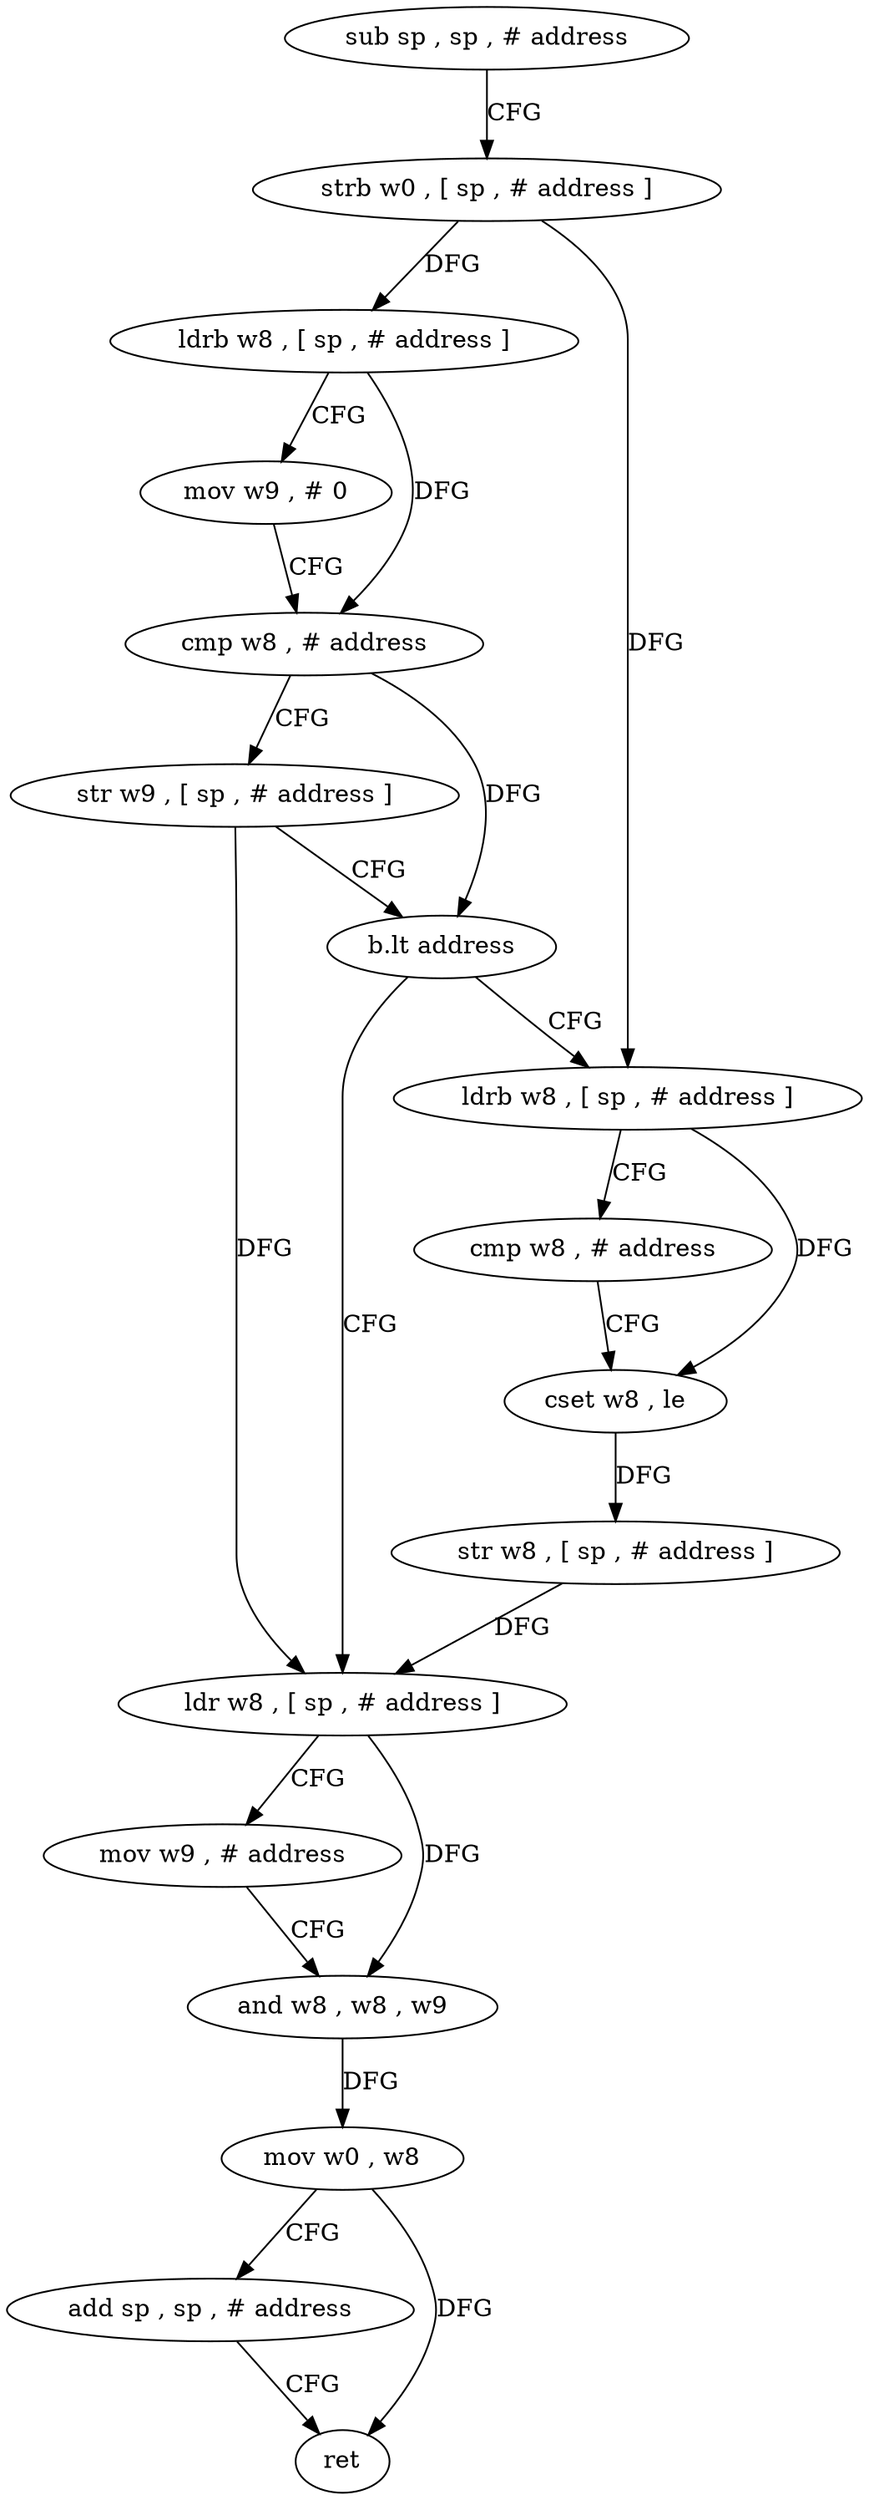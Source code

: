 digraph "func" {
"4256488" [label = "sub sp , sp , # address" ]
"4256492" [label = "strb w0 , [ sp , # address ]" ]
"4256496" [label = "ldrb w8 , [ sp , # address ]" ]
"4256500" [label = "mov w9 , # 0" ]
"4256504" [label = "cmp w8 , # address" ]
"4256508" [label = "str w9 , [ sp , # address ]" ]
"4256512" [label = "b.lt address" ]
"4256532" [label = "ldr w8 , [ sp , # address ]" ]
"4256516" [label = "ldrb w8 , [ sp , # address ]" ]
"4256536" [label = "mov w9 , # address" ]
"4256540" [label = "and w8 , w8 , w9" ]
"4256544" [label = "mov w0 , w8" ]
"4256548" [label = "add sp , sp , # address" ]
"4256552" [label = "ret" ]
"4256520" [label = "cmp w8 , # address" ]
"4256524" [label = "cset w8 , le" ]
"4256528" [label = "str w8 , [ sp , # address ]" ]
"4256488" -> "4256492" [ label = "CFG" ]
"4256492" -> "4256496" [ label = "DFG" ]
"4256492" -> "4256516" [ label = "DFG" ]
"4256496" -> "4256500" [ label = "CFG" ]
"4256496" -> "4256504" [ label = "DFG" ]
"4256500" -> "4256504" [ label = "CFG" ]
"4256504" -> "4256508" [ label = "CFG" ]
"4256504" -> "4256512" [ label = "DFG" ]
"4256508" -> "4256512" [ label = "CFG" ]
"4256508" -> "4256532" [ label = "DFG" ]
"4256512" -> "4256532" [ label = "CFG" ]
"4256512" -> "4256516" [ label = "CFG" ]
"4256532" -> "4256536" [ label = "CFG" ]
"4256532" -> "4256540" [ label = "DFG" ]
"4256516" -> "4256520" [ label = "CFG" ]
"4256516" -> "4256524" [ label = "DFG" ]
"4256536" -> "4256540" [ label = "CFG" ]
"4256540" -> "4256544" [ label = "DFG" ]
"4256544" -> "4256548" [ label = "CFG" ]
"4256544" -> "4256552" [ label = "DFG" ]
"4256548" -> "4256552" [ label = "CFG" ]
"4256520" -> "4256524" [ label = "CFG" ]
"4256524" -> "4256528" [ label = "DFG" ]
"4256528" -> "4256532" [ label = "DFG" ]
}
